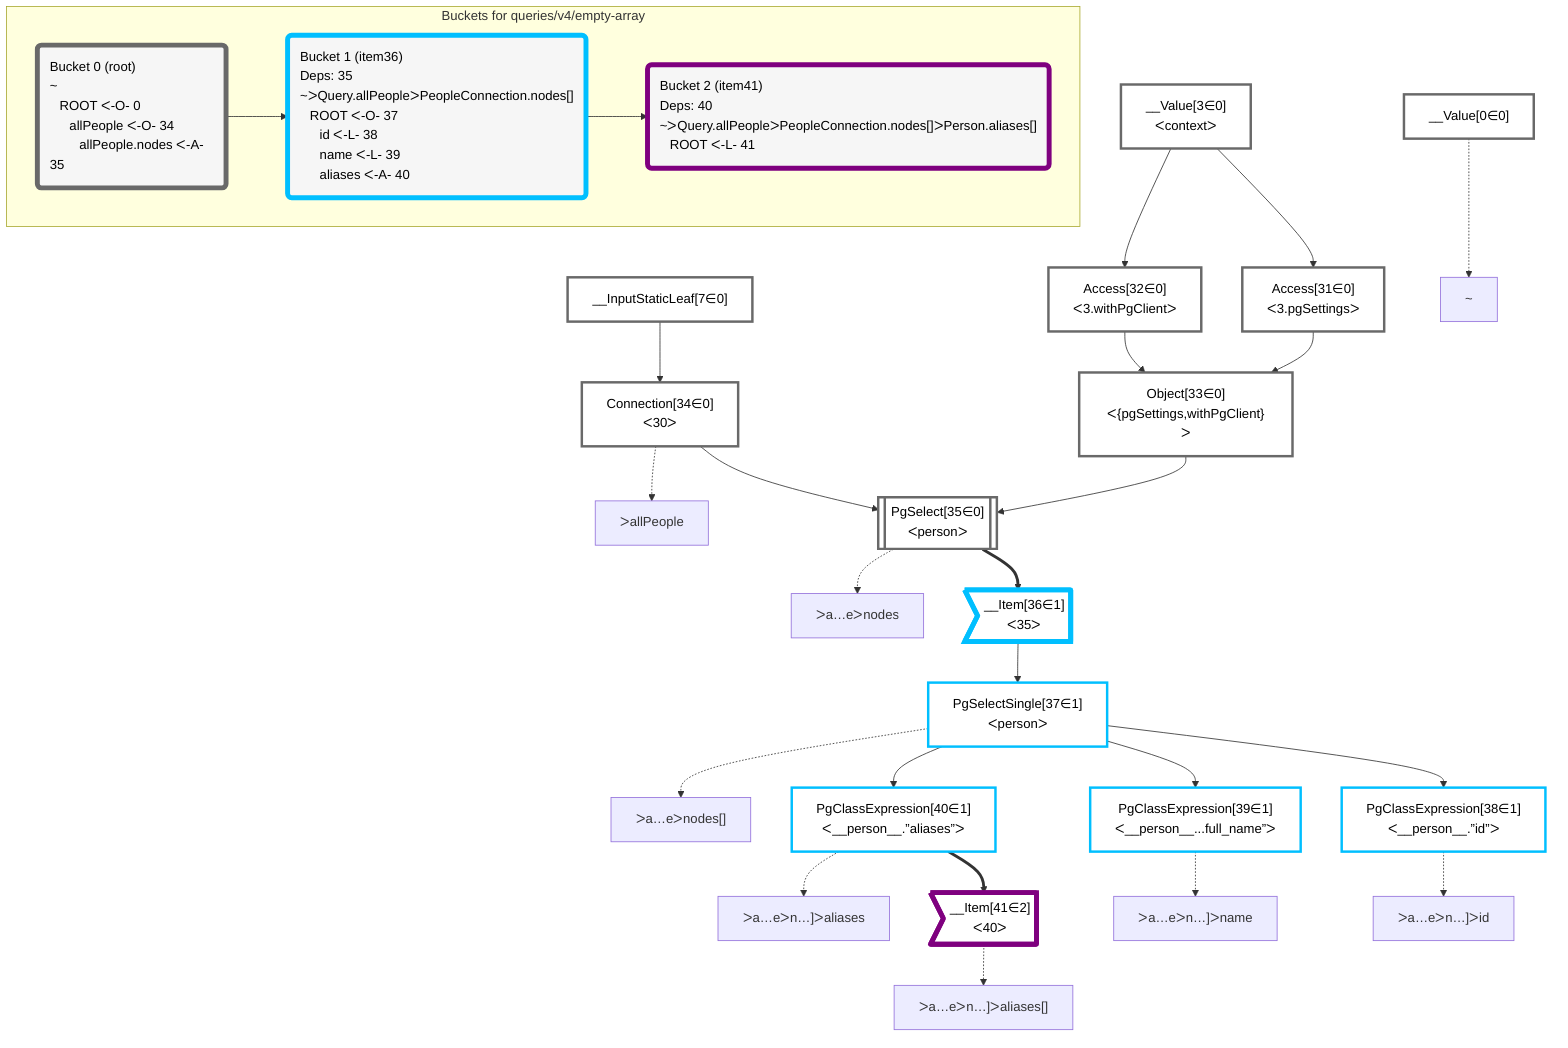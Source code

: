graph TD
    classDef path fill:#eee,stroke:#000,color:#000
    classDef plan fill:#fff,stroke-width:3px,color:#000
    classDef itemplan fill:#fff,stroke-width:6px,color:#000
    classDef sideeffectplan fill:#f00,stroke-width:6px,color:#000
    classDef bucket fill:#f6f6f6,color:#000,stroke-width:6px,text-align:left


    %% define plans
    __Value0["__Value[0∈0]"]:::plan
    __Value3["__Value[3∈0]<br />ᐸcontextᐳ"]:::plan
    __InputStaticLeaf7["__InputStaticLeaf[7∈0]"]:::plan
    Access31["Access[31∈0]<br />ᐸ3.pgSettingsᐳ"]:::plan
    Access32["Access[32∈0]<br />ᐸ3.withPgClientᐳ"]:::plan
    Object33["Object[33∈0]<br />ᐸ{pgSettings,withPgClient}ᐳ"]:::plan
    Connection34["Connection[34∈0]<br />ᐸ30ᐳ"]:::plan
    PgSelect35[["PgSelect[35∈0]<br />ᐸpersonᐳ"]]:::plan
    __Item36>"__Item[36∈1]<br />ᐸ35ᐳ"]:::itemplan
    PgSelectSingle37["PgSelectSingle[37∈1]<br />ᐸpersonᐳ"]:::plan
    PgClassExpression38["PgClassExpression[38∈1]<br />ᐸ__person__.”id”ᐳ"]:::plan
    PgClassExpression39["PgClassExpression[39∈1]<br />ᐸ__person__...full_name”ᐳ"]:::plan
    PgClassExpression40["PgClassExpression[40∈1]<br />ᐸ__person__.”aliases”ᐳ"]:::plan
    __Item41>"__Item[41∈2]<br />ᐸ40ᐳ"]:::itemplan

    %% plan dependencies
    __Value3 --> Access31
    __Value3 --> Access32
    Access31 & Access32 --> Object33
    __InputStaticLeaf7 --> Connection34
    Object33 & Connection34 --> PgSelect35
    PgSelect35 ==> __Item36
    __Item36 --> PgSelectSingle37
    PgSelectSingle37 --> PgClassExpression38
    PgSelectSingle37 --> PgClassExpression39
    PgSelectSingle37 --> PgClassExpression40
    PgClassExpression40 ==> __Item41

    %% plan-to-path relationships
    P0["~"]
    __Value0 -.-> P0
    P34["ᐳallPeople"]
    Connection34 -.-> P34
    P35["ᐳa…eᐳnodes"]
    PgSelect35 -.-> P35
    P37["ᐳa…eᐳnodes[]"]
    PgSelectSingle37 -.-> P37
    P38["ᐳa…eᐳn…]ᐳid"]
    PgClassExpression38 -.-> P38
    P39["ᐳa…eᐳn…]ᐳname"]
    PgClassExpression39 -.-> P39
    P40["ᐳa…eᐳn…]ᐳaliases"]
    PgClassExpression40 -.-> P40
    P41["ᐳa…eᐳn…]ᐳaliases[]"]
    __Item41 -.-> P41

    subgraph "Buckets for queries/v4/empty-array"
    Bucket0("Bucket 0 (root)<br />~<br />⠀ROOT ᐸ-O- 0<br />⠀⠀allPeople ᐸ-O- 34<br />⠀⠀⠀allPeople.nodes ᐸ-A- 35"):::bucket
    classDef bucket0 stroke:#696969
    class Bucket0,__Value0,__Value3,__InputStaticLeaf7,Access31,Access32,Object33,Connection34,PgSelect35 bucket0
    Bucket1("Bucket 1 (item36)<br />Deps: 35<br />~ᐳQuery.allPeopleᐳPeopleConnection.nodes[]<br />⠀ROOT ᐸ-O- 37<br />⠀⠀id ᐸ-L- 38<br />⠀⠀name ᐸ-L- 39<br />⠀⠀aliases ᐸ-A- 40"):::bucket
    classDef bucket1 stroke:#00bfff
    class Bucket1,__Item36,PgSelectSingle37,PgClassExpression38,PgClassExpression39,PgClassExpression40 bucket1
    Bucket2("Bucket 2 (item41)<br />Deps: 40<br />~ᐳQuery.allPeopleᐳPeopleConnection.nodes[]ᐳPerson.aliases[]<br />⠀ROOT ᐸ-L- 41"):::bucket
    classDef bucket2 stroke:#7f007f
    class Bucket2,__Item41 bucket2
    Bucket0 --> Bucket1
    Bucket1 --> Bucket2
    end